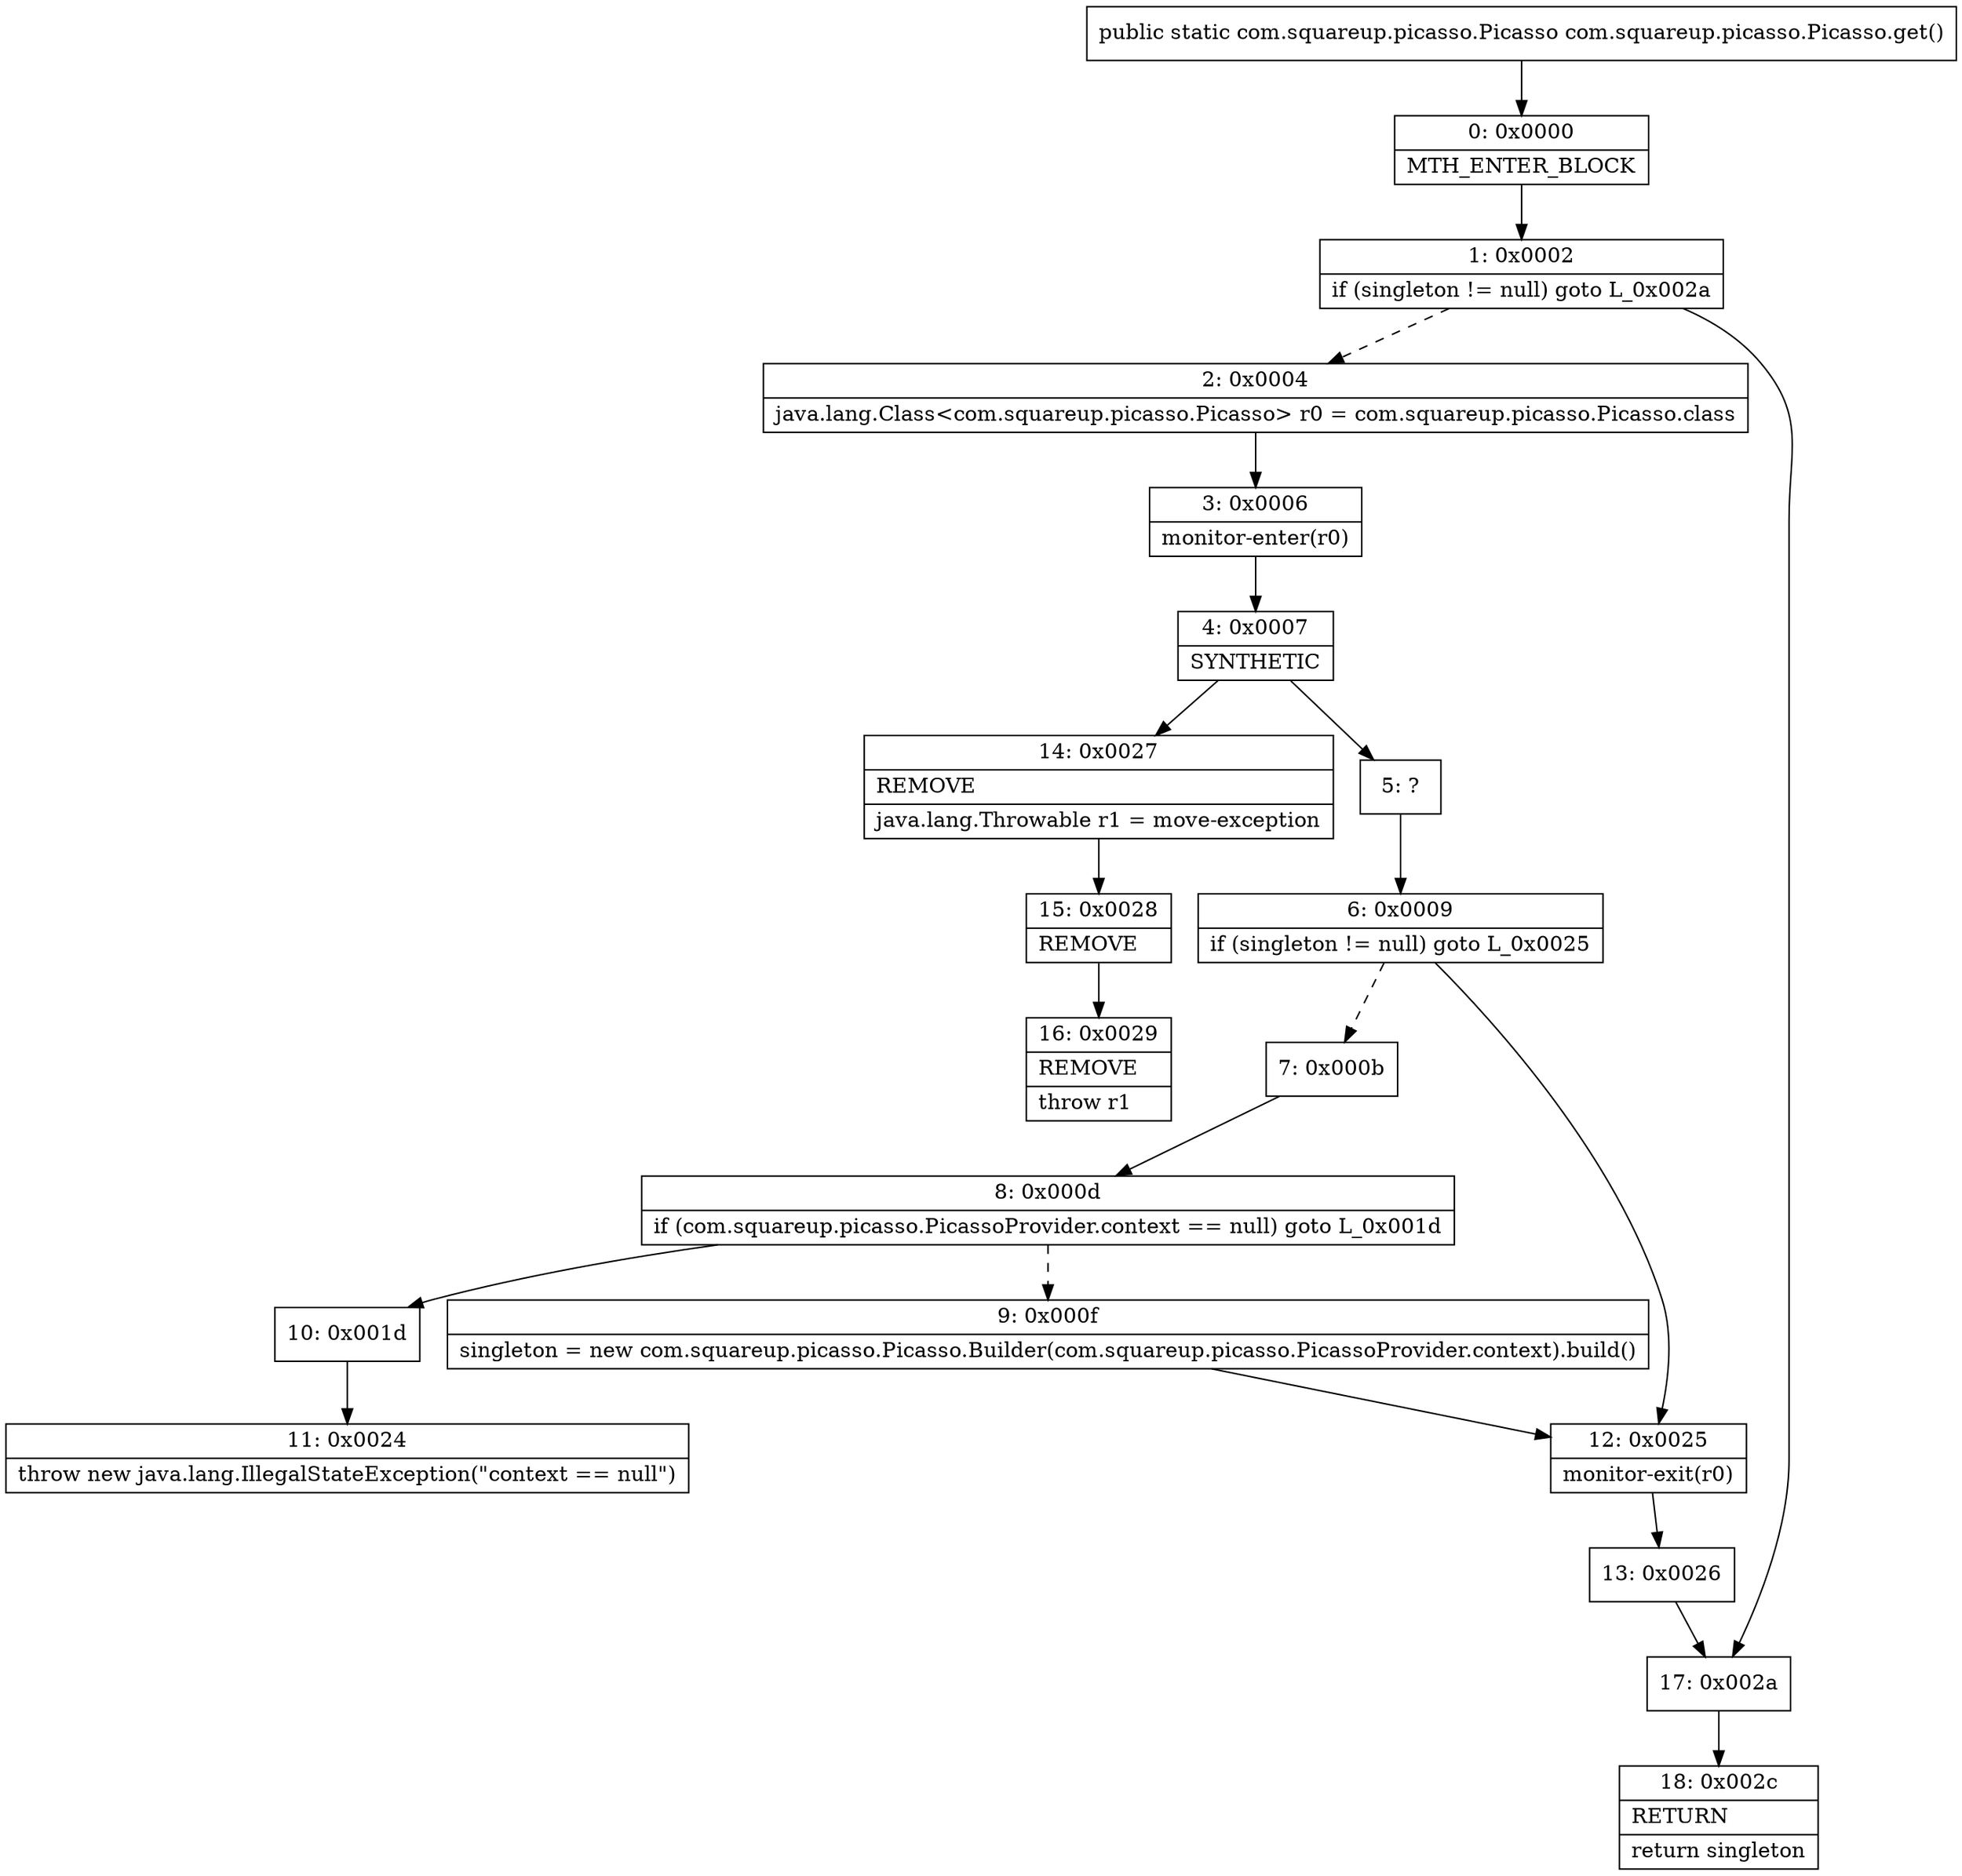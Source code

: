digraph "CFG forcom.squareup.picasso.Picasso.get()Lcom\/squareup\/picasso\/Picasso;" {
Node_0 [shape=record,label="{0\:\ 0x0000|MTH_ENTER_BLOCK\l}"];
Node_1 [shape=record,label="{1\:\ 0x0002|if (singleton != null) goto L_0x002a\l}"];
Node_2 [shape=record,label="{2\:\ 0x0004|java.lang.Class\<com.squareup.picasso.Picasso\> r0 = com.squareup.picasso.Picasso.class\l}"];
Node_3 [shape=record,label="{3\:\ 0x0006|monitor\-enter(r0)\l}"];
Node_4 [shape=record,label="{4\:\ 0x0007|SYNTHETIC\l}"];
Node_5 [shape=record,label="{5\:\ ?}"];
Node_6 [shape=record,label="{6\:\ 0x0009|if (singleton != null) goto L_0x0025\l}"];
Node_7 [shape=record,label="{7\:\ 0x000b}"];
Node_8 [shape=record,label="{8\:\ 0x000d|if (com.squareup.picasso.PicassoProvider.context == null) goto L_0x001d\l}"];
Node_9 [shape=record,label="{9\:\ 0x000f|singleton = new com.squareup.picasso.Picasso.Builder(com.squareup.picasso.PicassoProvider.context).build()\l}"];
Node_10 [shape=record,label="{10\:\ 0x001d}"];
Node_11 [shape=record,label="{11\:\ 0x0024|throw new java.lang.IllegalStateException(\"context == null\")\l}"];
Node_12 [shape=record,label="{12\:\ 0x0025|monitor\-exit(r0)\l}"];
Node_13 [shape=record,label="{13\:\ 0x0026}"];
Node_14 [shape=record,label="{14\:\ 0x0027|REMOVE\l|java.lang.Throwable r1 = move\-exception\l}"];
Node_15 [shape=record,label="{15\:\ 0x0028|REMOVE\l}"];
Node_16 [shape=record,label="{16\:\ 0x0029|REMOVE\l|throw r1\l}"];
Node_17 [shape=record,label="{17\:\ 0x002a}"];
Node_18 [shape=record,label="{18\:\ 0x002c|RETURN\l|return singleton\l}"];
MethodNode[shape=record,label="{public static com.squareup.picasso.Picasso com.squareup.picasso.Picasso.get() }"];
MethodNode -> Node_0;
Node_0 -> Node_1;
Node_1 -> Node_2[style=dashed];
Node_1 -> Node_17;
Node_2 -> Node_3;
Node_3 -> Node_4;
Node_4 -> Node_5;
Node_4 -> Node_14;
Node_5 -> Node_6;
Node_6 -> Node_7[style=dashed];
Node_6 -> Node_12;
Node_7 -> Node_8;
Node_8 -> Node_9[style=dashed];
Node_8 -> Node_10;
Node_9 -> Node_12;
Node_10 -> Node_11;
Node_12 -> Node_13;
Node_13 -> Node_17;
Node_14 -> Node_15;
Node_15 -> Node_16;
Node_17 -> Node_18;
}

